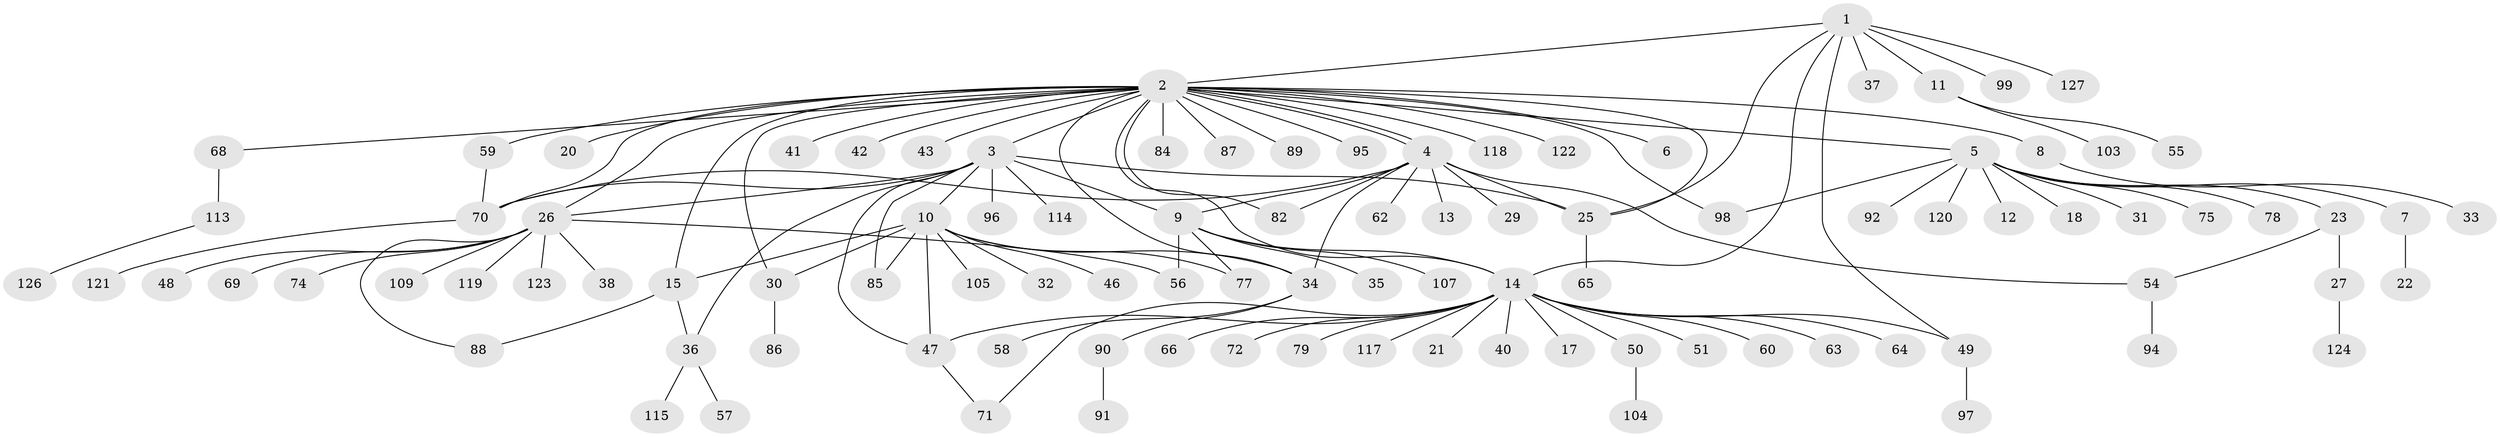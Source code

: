 // original degree distribution, {7: 0.015748031496062992, 28: 0.007874015748031496, 12: 0.015748031496062992, 9: 0.007874015748031496, 1: 0.5748031496062992, 2: 0.1889763779527559, 4: 0.023622047244094488, 11: 0.015748031496062992, 13: 0.007874015748031496, 3: 0.10236220472440945, 5: 0.031496062992125984, 6: 0.007874015748031496}
// Generated by graph-tools (version 1.1) at 2025/41/03/06/25 10:41:48]
// undirected, 100 vertices, 126 edges
graph export_dot {
graph [start="1"]
  node [color=gray90,style=filled];
  1 [super="+24"];
  2 [super="+76"];
  3 [super="+101"];
  4 [super="+61"];
  5 [super="+73"];
  6;
  7;
  8;
  9 [super="+80"];
  10 [super="+19"];
  11 [super="+45"];
  12;
  13;
  14 [super="+16"];
  15 [super="+39"];
  17;
  18;
  20;
  21;
  22 [super="+112"];
  23 [super="+44"];
  25 [super="+53"];
  26 [super="+28"];
  27;
  29;
  30;
  31;
  32;
  33;
  34 [super="+83"];
  35;
  36 [super="+52"];
  37 [super="+93"];
  38;
  40;
  41;
  42 [super="+81"];
  43 [super="+102"];
  46;
  47 [super="+67"];
  48 [super="+116"];
  49;
  50;
  51;
  54;
  55;
  56;
  57;
  58;
  59;
  60;
  62;
  63 [super="+106"];
  64;
  65;
  66;
  68 [super="+110"];
  69;
  70 [super="+100"];
  71;
  72;
  74;
  75;
  77;
  78;
  79;
  82;
  84;
  85;
  86;
  87;
  88;
  89;
  90 [super="+108"];
  91;
  92;
  94;
  95;
  96;
  97;
  98;
  99;
  103;
  104 [super="+111"];
  105;
  107;
  109;
  113;
  114;
  115;
  117;
  118;
  119;
  120;
  121 [super="+125"];
  122;
  123;
  124;
  126;
  127;
  1 -- 2;
  1 -- 11;
  1 -- 14;
  1 -- 99;
  1 -- 127;
  1 -- 37;
  1 -- 49;
  1 -- 25;
  2 -- 3;
  2 -- 4;
  2 -- 4;
  2 -- 5 [weight=2];
  2 -- 6;
  2 -- 8;
  2 -- 14;
  2 -- 15;
  2 -- 20;
  2 -- 25;
  2 -- 26;
  2 -- 30;
  2 -- 34;
  2 -- 41;
  2 -- 42;
  2 -- 43;
  2 -- 59;
  2 -- 68;
  2 -- 70;
  2 -- 84;
  2 -- 87;
  2 -- 89;
  2 -- 95;
  2 -- 98;
  2 -- 118;
  2 -- 122;
  2 -- 82;
  3 -- 9;
  3 -- 10;
  3 -- 26;
  3 -- 36;
  3 -- 47;
  3 -- 70;
  3 -- 85;
  3 -- 96;
  3 -- 114;
  3 -- 25;
  4 -- 9;
  4 -- 13;
  4 -- 25;
  4 -- 29;
  4 -- 34;
  4 -- 54;
  4 -- 62;
  4 -- 70;
  4 -- 82;
  5 -- 7;
  5 -- 12;
  5 -- 18;
  5 -- 23;
  5 -- 31;
  5 -- 78;
  5 -- 120;
  5 -- 98;
  5 -- 75;
  5 -- 92;
  7 -- 22;
  8 -- 33;
  9 -- 35;
  9 -- 56;
  9 -- 107;
  9 -- 77;
  9 -- 14;
  10 -- 15;
  10 -- 30;
  10 -- 32;
  10 -- 34;
  10 -- 46;
  10 -- 47;
  10 -- 77;
  10 -- 85;
  10 -- 105;
  11 -- 55;
  11 -- 103;
  14 -- 17;
  14 -- 47;
  14 -- 49;
  14 -- 50;
  14 -- 60;
  14 -- 64;
  14 -- 71;
  14 -- 79;
  14 -- 117;
  14 -- 66;
  14 -- 51;
  14 -- 21;
  14 -- 40;
  14 -- 72;
  14 -- 63;
  15 -- 88;
  15 -- 36;
  23 -- 27;
  23 -- 54;
  25 -- 65;
  26 -- 38;
  26 -- 56;
  26 -- 69;
  26 -- 74;
  26 -- 88;
  26 -- 109;
  26 -- 119;
  26 -- 123;
  26 -- 48;
  27 -- 124;
  30 -- 86;
  34 -- 58;
  34 -- 90;
  36 -- 57;
  36 -- 115;
  47 -- 71;
  49 -- 97;
  50 -- 104;
  54 -- 94;
  59 -- 70;
  68 -- 113;
  70 -- 121;
  90 -- 91;
  113 -- 126;
}
